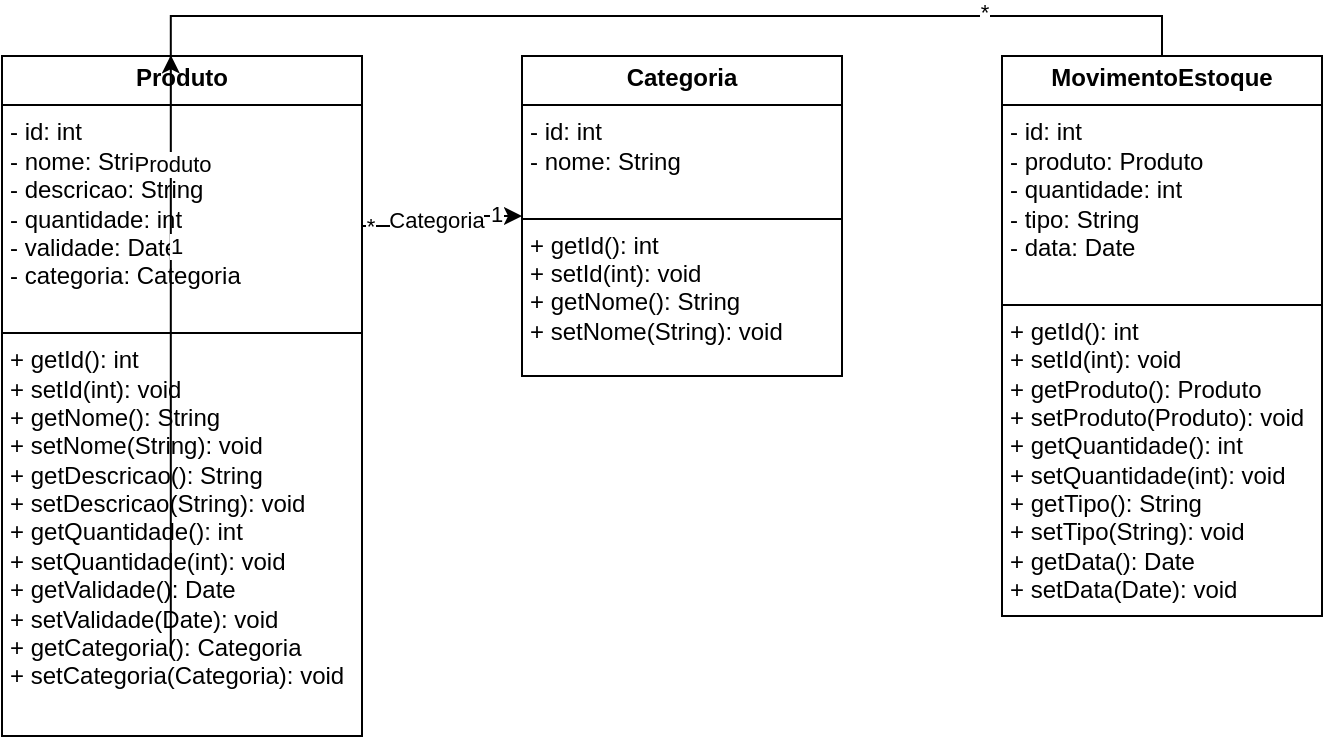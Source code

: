 <mxfile version="27.0.8">
  <diagram name="Página-1" id="mqiL-VIlsfu057tXT9Pw">
    <mxGraphModel dx="951" dy="495" grid="1" gridSize="10" guides="1" tooltips="1" connect="1" arrows="1" fold="1" page="1" pageScale="1" pageWidth="827" pageHeight="1169" math="0" shadow="0">
      <root>
        <mxCell id="0" />
        <mxCell id="1" parent="0" />
        <mxCell id="yXblcQopqg24E88iJs88-8" style="edgeStyle=orthogonalEdgeStyle;rounded=0;orthogonalLoop=1;jettySize=auto;html=1;exitX=1;exitY=0.25;exitDx=0;exitDy=0;entryX=0;entryY=0.5;entryDx=0;entryDy=0;" edge="1" parent="1" source="yXblcQopqg24E88iJs88-3" target="yXblcQopqg24E88iJs88-4">
          <mxGeometry relative="1" as="geometry" />
        </mxCell>
        <mxCell id="yXblcQopqg24E88iJs88-9" value="Categoria" style="edgeLabel;html=1;align=center;verticalAlign=middle;resizable=0;points=[];" vertex="1" connectable="0" parent="yXblcQopqg24E88iJs88-8">
          <mxGeometry x="-0.136" y="3" relative="1" as="geometry">
            <mxPoint as="offset" />
          </mxGeometry>
        </mxCell>
        <mxCell id="yXblcQopqg24E88iJs88-10" value="1" style="edgeLabel;html=1;align=center;verticalAlign=middle;resizable=0;points=[];" vertex="1" connectable="0" parent="yXblcQopqg24E88iJs88-8">
          <mxGeometry x="0.696" y="1" relative="1" as="geometry">
            <mxPoint as="offset" />
          </mxGeometry>
        </mxCell>
        <mxCell id="yXblcQopqg24E88iJs88-11" value="*" style="edgeLabel;html=1;align=center;verticalAlign=middle;resizable=0;points=[];" vertex="1" connectable="0" parent="yXblcQopqg24E88iJs88-8">
          <mxGeometry x="-0.901" relative="1" as="geometry">
            <mxPoint as="offset" />
          </mxGeometry>
        </mxCell>
        <mxCell id="yXblcQopqg24E88iJs88-3" value="&lt;p style=&quot;margin:0px;margin-top:4px;text-align:center;&quot;&gt;&lt;b&gt;Produto&lt;/b&gt;&lt;/p&gt;&lt;hr size=&quot;1&quot; style=&quot;border-style:solid;&quot;&gt;&lt;p style=&quot;margin:0px;margin-left:4px;&quot;&gt;- id: int&lt;/p&gt;&lt;p style=&quot;margin:0px;margin-left:4px;&quot;&gt;- nome: String&lt;/p&gt;&lt;p style=&quot;margin:0px;margin-left:4px;&quot;&gt;- descricao: String&lt;/p&gt;&lt;p style=&quot;margin:0px;margin-left:4px;&quot;&gt;- quantidade: int&lt;/p&gt;&lt;p style=&quot;margin:0px;margin-left:4px;&quot;&gt;- validade: Date&lt;/p&gt;&lt;p style=&quot;margin:0px;margin-left:4px;&quot;&gt;- categoria: Categoria&lt;/p&gt;&lt;div&gt;&lt;br&gt;&lt;/div&gt;&lt;hr size=&quot;1&quot; style=&quot;border-style:solid;&quot;&gt;&lt;p style=&quot;margin:0px;margin-left:4px;&quot;&gt;+ getId(): int&lt;/p&gt;&lt;p style=&quot;margin:0px;margin-left:4px;&quot;&gt;+ setId(int): void&lt;/p&gt;&lt;p style=&quot;margin:0px;margin-left:4px;&quot;&gt;+ getNome(): String&lt;/p&gt;&lt;p style=&quot;margin:0px;margin-left:4px;&quot;&gt;+ setNome(String): void&lt;/p&gt;&lt;p style=&quot;margin:0px;margin-left:4px;&quot;&gt;+ getDescricao(): String&lt;/p&gt;&lt;p style=&quot;margin:0px;margin-left:4px;&quot;&gt;+ setDescricao(String): void&lt;/p&gt;&lt;p style=&quot;margin:0px;margin-left:4px;&quot;&gt;+ getQuantidade(): int&lt;/p&gt;&lt;p style=&quot;margin:0px;margin-left:4px;&quot;&gt;+ setQuantidade(int): void&lt;/p&gt;&lt;p style=&quot;margin:0px;margin-left:4px;&quot;&gt;+ getValidade(): Date&lt;/p&gt;&lt;p style=&quot;margin:0px;margin-left:4px;&quot;&gt;+ setValidade(Date): void&lt;/p&gt;&lt;p style=&quot;margin:0px;margin-left:4px;&quot;&gt;+ getCategoria(): Categoria&lt;/p&gt;&lt;p style=&quot;margin:0px;margin-left:4px;&quot;&gt;+ setCategoria(Categoria): void&lt;/p&gt;&lt;div&gt;&lt;br&gt;&lt;/div&gt;" style="verticalAlign=top;align=left;overflow=fill;html=1;whiteSpace=wrap;" vertex="1" parent="1">
          <mxGeometry x="90" y="370" width="180" height="340" as="geometry" />
        </mxCell>
        <mxCell id="yXblcQopqg24E88iJs88-4" value="&lt;p style=&quot;margin:0px;margin-top:4px;text-align:center;&quot;&gt;&lt;b&gt;Categoria&lt;/b&gt;&lt;/p&gt;&lt;hr size=&quot;1&quot; style=&quot;border-style:solid;&quot;&gt;&lt;p style=&quot;margin:0px;margin-left:4px;&quot;&gt;- id: int&lt;/p&gt;&lt;p style=&quot;margin:0px;margin-left:4px;&quot;&gt;- nome: String&lt;/p&gt;&lt;div&gt;&lt;br&gt;&lt;/div&gt;&lt;hr size=&quot;1&quot; style=&quot;border-style:solid;&quot;&gt;&lt;p style=&quot;margin:0px;margin-left:4px;&quot;&gt;+ getId(): int&lt;/p&gt;&lt;p style=&quot;margin:0px;margin-left:4px;&quot;&gt;+ setId(int): void&lt;/p&gt;&lt;p style=&quot;margin:0px;margin-left:4px;&quot;&gt;+ getNome(): String&lt;/p&gt;&lt;p style=&quot;margin:0px;margin-left:4px;&quot;&gt;+ setNome(String): void&lt;/p&gt;&lt;div&gt;&lt;br&gt;&lt;/div&gt;" style="verticalAlign=top;align=left;overflow=fill;html=1;whiteSpace=wrap;" vertex="1" parent="1">
          <mxGeometry x="350" y="370" width="160" height="160" as="geometry" />
        </mxCell>
        <mxCell id="yXblcQopqg24E88iJs88-5" value="&lt;p style=&quot;margin:0px;margin-top:4px;text-align:center;&quot;&gt;&lt;b&gt;MovimentoEstoque&lt;/b&gt;&lt;/p&gt;&lt;hr size=&quot;1&quot; style=&quot;border-style:solid;&quot;&gt;&lt;p style=&quot;margin:0px;margin-left:4px;&quot;&gt;- id: int&lt;/p&gt;&lt;p style=&quot;margin:0px;margin-left:4px;&quot;&gt;- produto: Produto&lt;/p&gt;&lt;p style=&quot;margin:0px;margin-left:4px;&quot;&gt;- quantidade: int&lt;/p&gt;&lt;p style=&quot;margin:0px;margin-left:4px;&quot;&gt;- tipo: String&lt;/p&gt;&lt;p style=&quot;margin:0px;margin-left:4px;&quot;&gt;- data: Date&lt;/p&gt;&lt;div&gt;&lt;br&gt;&lt;/div&gt;&lt;hr size=&quot;1&quot; style=&quot;border-style:solid;&quot;&gt;&lt;p style=&quot;margin:0px;margin-left:4px;&quot;&gt;+ getId(): int&lt;/p&gt;&lt;p style=&quot;margin:0px;margin-left:4px;&quot;&gt;+ setId(int): void&lt;/p&gt;&lt;p style=&quot;margin:0px;margin-left:4px;&quot;&gt;+ getProduto(): Produto&lt;/p&gt;&lt;p style=&quot;margin:0px;margin-left:4px;&quot;&gt;+ setProduto(Produto): void&lt;/p&gt;&lt;p style=&quot;margin:0px;margin-left:4px;&quot;&gt;+ getQuantidade(): int&lt;/p&gt;&lt;p style=&quot;margin:0px;margin-left:4px;&quot;&gt;+ setQuantidade(int): void&lt;/p&gt;&lt;p style=&quot;margin:0px;margin-left:4px;&quot;&gt;+ getTipo(): String&lt;/p&gt;&lt;p style=&quot;margin:0px;margin-left:4px;&quot;&gt;+ setTipo(String): void&lt;/p&gt;&lt;p style=&quot;margin:0px;margin-left:4px;&quot;&gt;+ getData(): Date&lt;/p&gt;&lt;p style=&quot;margin:0px;margin-left:4px;&quot;&gt;+ setData(Date): void&lt;/p&gt;&lt;div&gt;&lt;br&gt;&lt;/div&gt;" style="verticalAlign=top;align=left;overflow=fill;html=1;whiteSpace=wrap;" vertex="1" parent="1">
          <mxGeometry x="590" y="370" width="160" height="280" as="geometry" />
        </mxCell>
        <mxCell id="yXblcQopqg24E88iJs88-12" style="edgeStyle=orthogonalEdgeStyle;rounded=0;orthogonalLoop=1;jettySize=auto;html=1;exitX=0.5;exitY=0;exitDx=0;exitDy=0;entryX=0.469;entryY=-0.001;entryDx=0;entryDy=0;entryPerimeter=0;" edge="1" parent="1" source="yXblcQopqg24E88iJs88-5" target="yXblcQopqg24E88iJs88-3">
          <mxGeometry relative="1" as="geometry" />
        </mxCell>
        <mxCell id="yXblcQopqg24E88iJs88-13" value="Produto" style="edgeLabel;html=1;align=center;verticalAlign=middle;resizable=0;points=[];" vertex="1" connectable="0" parent="yXblcQopqg24E88iJs88-12">
          <mxGeometry x="0.037" relative="1" as="geometry">
            <mxPoint as="offset" />
          </mxGeometry>
        </mxCell>
        <mxCell id="yXblcQopqg24E88iJs88-14" value="1" style="edgeLabel;html=1;align=center;verticalAlign=middle;resizable=0;points=[];" vertex="1" connectable="0" parent="yXblcQopqg24E88iJs88-12">
          <mxGeometry x="0.832" y="-2" relative="1" as="geometry">
            <mxPoint as="offset" />
          </mxGeometry>
        </mxCell>
        <mxCell id="yXblcQopqg24E88iJs88-15" value="*" style="edgeLabel;html=1;align=center;verticalAlign=middle;resizable=0;points=[];" vertex="1" connectable="0" parent="yXblcQopqg24E88iJs88-12">
          <mxGeometry x="-0.807" y="-2" relative="1" as="geometry">
            <mxPoint as="offset" />
          </mxGeometry>
        </mxCell>
      </root>
    </mxGraphModel>
  </diagram>
</mxfile>

